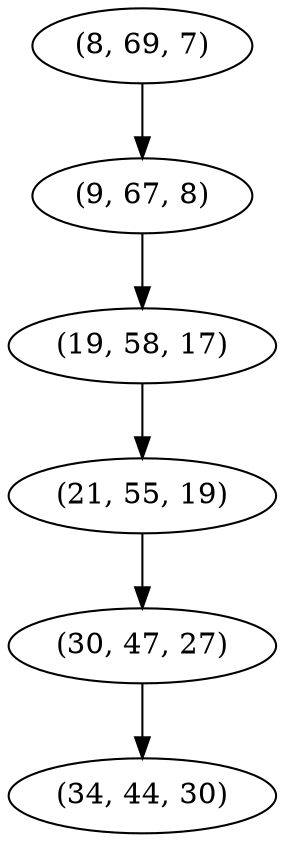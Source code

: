 digraph tree {
    "(8, 69, 7)";
    "(9, 67, 8)";
    "(19, 58, 17)";
    "(21, 55, 19)";
    "(30, 47, 27)";
    "(34, 44, 30)";
    "(8, 69, 7)" -> "(9, 67, 8)";
    "(9, 67, 8)" -> "(19, 58, 17)";
    "(19, 58, 17)" -> "(21, 55, 19)";
    "(21, 55, 19)" -> "(30, 47, 27)";
    "(30, 47, 27)" -> "(34, 44, 30)";
}
